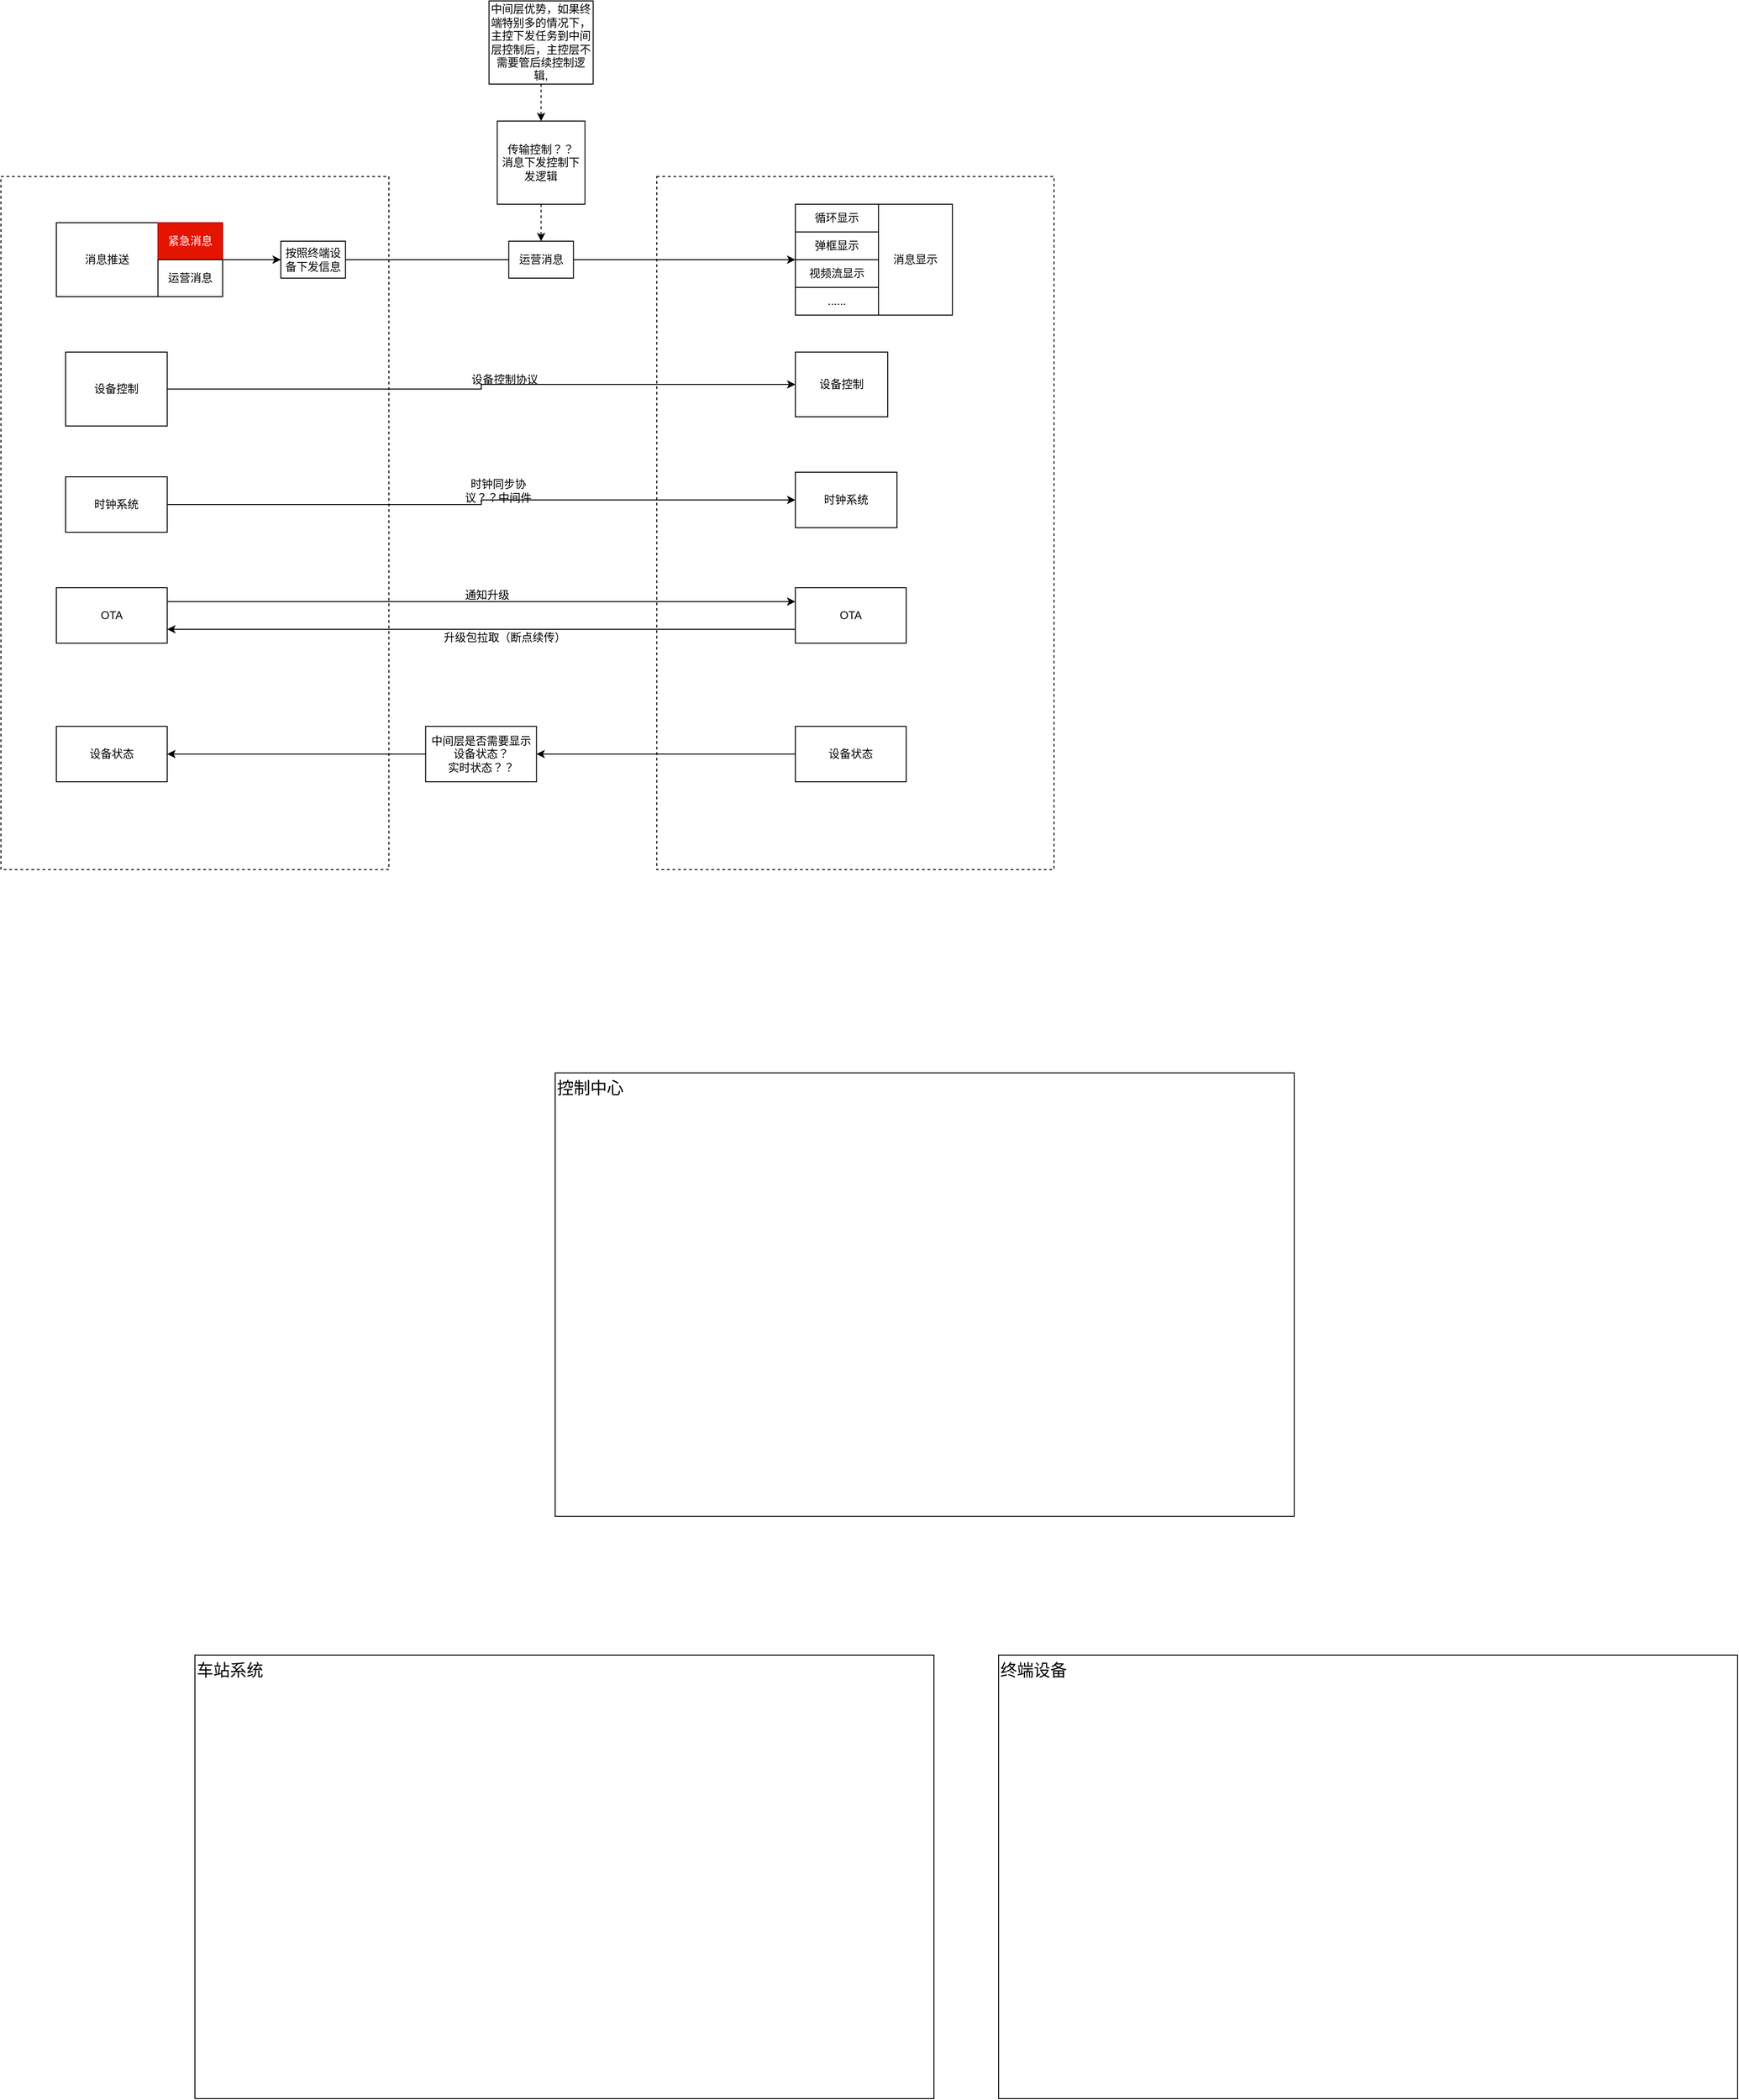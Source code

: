 <mxfile version="21.3.4" type="github">
  <diagram name="第 1 页" id="WxWkG-pKVZrvrhtKARHQ">
    <mxGraphModel dx="1744" dy="2078" grid="1" gridSize="10" guides="1" tooltips="1" connect="1" arrows="1" fold="1" page="1" pageScale="1" pageWidth="827" pageHeight="1169" math="0" shadow="0">
      <root>
        <mxCell id="0" />
        <mxCell id="1" parent="0" />
        <mxCell id="MEf120TzHeJ7vrePYZAw-9" value="" style="rounded=0;whiteSpace=wrap;html=1;dashed=1;" parent="1" vertex="1">
          <mxGeometry x="750" y="40" width="430" height="750" as="geometry" />
        </mxCell>
        <mxCell id="MEf120TzHeJ7vrePYZAw-5" value="" style="rounded=0;whiteSpace=wrap;html=1;dashed=1;" parent="1" vertex="1">
          <mxGeometry x="40" y="40" width="420" height="750" as="geometry" />
        </mxCell>
        <mxCell id="MEf120TzHeJ7vrePYZAw-6" value="消息推送" style="rounded=0;whiteSpace=wrap;html=1;" parent="1" vertex="1">
          <mxGeometry x="100" y="90" width="110" height="80" as="geometry" />
        </mxCell>
        <mxCell id="MEf120TzHeJ7vrePYZAw-10" value="消息显示" style="rounded=0;whiteSpace=wrap;html=1;" parent="1" vertex="1">
          <mxGeometry x="990" y="70" width="80" height="120" as="geometry" />
        </mxCell>
        <mxCell id="MEf120TzHeJ7vrePYZAw-19" style="edgeStyle=orthogonalEdgeStyle;rounded=0;orthogonalLoop=1;jettySize=auto;html=1;exitX=1;exitY=0.25;exitDx=0;exitDy=0;entryX=0;entryY=0.25;entryDx=0;entryDy=0;" parent="1" source="MEf120TzHeJ7vrePYZAw-12" target="MEf120TzHeJ7vrePYZAw-13" edge="1">
          <mxGeometry relative="1" as="geometry" />
        </mxCell>
        <mxCell id="MEf120TzHeJ7vrePYZAw-12" value="OTA" style="rounded=0;whiteSpace=wrap;html=1;" parent="1" vertex="1">
          <mxGeometry x="100" y="485" width="120" height="60" as="geometry" />
        </mxCell>
        <mxCell id="MEf120TzHeJ7vrePYZAw-20" style="edgeStyle=orthogonalEdgeStyle;rounded=0;orthogonalLoop=1;jettySize=auto;html=1;exitX=0;exitY=0.75;exitDx=0;exitDy=0;entryX=1;entryY=0.75;entryDx=0;entryDy=0;" parent="1" source="MEf120TzHeJ7vrePYZAw-13" target="MEf120TzHeJ7vrePYZAw-12" edge="1">
          <mxGeometry relative="1" as="geometry" />
        </mxCell>
        <mxCell id="MEf120TzHeJ7vrePYZAw-13" value="OTA" style="rounded=0;whiteSpace=wrap;html=1;" parent="1" vertex="1">
          <mxGeometry x="900" y="485" width="120" height="60" as="geometry" />
        </mxCell>
        <mxCell id="MEf120TzHeJ7vrePYZAw-17" value="升级包拉取（断点续传）" style="text;html=1;align=center;verticalAlign=middle;resizable=0;points=[];autosize=1;strokeColor=none;fillColor=none;" parent="1" vertex="1">
          <mxGeometry x="504.75" y="524" width="160" height="30" as="geometry" />
        </mxCell>
        <mxCell id="MEf120TzHeJ7vrePYZAw-18" value="通知升级" style="text;html=1;align=center;verticalAlign=middle;resizable=0;points=[];autosize=1;strokeColor=none;fillColor=none;" parent="1" vertex="1">
          <mxGeometry x="531.25" y="478" width="70" height="30" as="geometry" />
        </mxCell>
        <mxCell id="MEf120TzHeJ7vrePYZAw-23" value="紧急消息" style="rounded=0;whiteSpace=wrap;html=1;fillColor=#e51400;fontColor=#ffffff;strokeColor=#B20000;" parent="1" vertex="1">
          <mxGeometry x="210" y="90" width="70" height="40" as="geometry" />
        </mxCell>
        <mxCell id="MEf120TzHeJ7vrePYZAw-43" style="edgeStyle=orthogonalEdgeStyle;rounded=0;orthogonalLoop=1;jettySize=auto;html=1;exitX=1;exitY=0;exitDx=0;exitDy=0;entryX=0;entryY=0.5;entryDx=0;entryDy=0;" parent="1" source="MEf120TzHeJ7vrePYZAw-24" target="MEf120TzHeJ7vrePYZAw-41" edge="1">
          <mxGeometry relative="1" as="geometry">
            <Array as="points">
              <mxPoint x="310" y="130" />
              <mxPoint x="310" y="130" />
            </Array>
          </mxGeometry>
        </mxCell>
        <mxCell id="MEf120TzHeJ7vrePYZAw-24" value="运营消息" style="rounded=0;whiteSpace=wrap;html=1;" parent="1" vertex="1">
          <mxGeometry x="210" y="130" width="70" height="40" as="geometry" />
        </mxCell>
        <mxCell id="MEf120TzHeJ7vrePYZAw-25" value="循环显示" style="rounded=0;whiteSpace=wrap;html=1;" parent="1" vertex="1">
          <mxGeometry x="900" y="70" width="90" height="30" as="geometry" />
        </mxCell>
        <mxCell id="MEf120TzHeJ7vrePYZAw-26" value="弹框显示" style="rounded=0;whiteSpace=wrap;html=1;" parent="1" vertex="1">
          <mxGeometry x="900" y="100" width="90" height="30" as="geometry" />
        </mxCell>
        <mxCell id="MEf120TzHeJ7vrePYZAw-27" value="视频流显示" style="rounded=0;whiteSpace=wrap;html=1;" parent="1" vertex="1">
          <mxGeometry x="900" y="130" width="90" height="30" as="geometry" />
        </mxCell>
        <mxCell id="MEf120TzHeJ7vrePYZAw-29" value="......" style="rounded=0;whiteSpace=wrap;html=1;" parent="1" vertex="1">
          <mxGeometry x="900" y="160" width="90" height="30" as="geometry" />
        </mxCell>
        <mxCell id="MEf120TzHeJ7vrePYZAw-34" style="edgeStyle=orthogonalEdgeStyle;rounded=0;orthogonalLoop=1;jettySize=auto;html=1;exitX=1;exitY=0.5;exitDx=0;exitDy=0;" parent="1" source="MEf120TzHeJ7vrePYZAw-30" target="MEf120TzHeJ7vrePYZAw-31" edge="1">
          <mxGeometry relative="1" as="geometry" />
        </mxCell>
        <mxCell id="MEf120TzHeJ7vrePYZAw-30" value="设备控制" style="rounded=0;whiteSpace=wrap;html=1;" parent="1" vertex="1">
          <mxGeometry x="110" y="230" width="110" height="80" as="geometry" />
        </mxCell>
        <mxCell id="MEf120TzHeJ7vrePYZAw-31" value="设备控制" style="rounded=0;whiteSpace=wrap;html=1;" parent="1" vertex="1">
          <mxGeometry x="900" y="230" width="100" height="70" as="geometry" />
        </mxCell>
        <mxCell id="MEf120TzHeJ7vrePYZAw-36" value="设备控制协议" style="text;html=1;strokeColor=none;fillColor=none;align=center;verticalAlign=middle;whiteSpace=wrap;rounded=0;" parent="1" vertex="1">
          <mxGeometry x="543.5" y="245" width="82.5" height="30" as="geometry" />
        </mxCell>
        <mxCell id="MEf120TzHeJ7vrePYZAw-45" style="edgeStyle=orthogonalEdgeStyle;rounded=0;orthogonalLoop=1;jettySize=auto;html=1;exitX=1;exitY=0.5;exitDx=0;exitDy=0;entryX=0;entryY=0.5;entryDx=0;entryDy=0;" parent="1" source="MEf120TzHeJ7vrePYZAw-37" target="MEf120TzHeJ7vrePYZAw-38" edge="1">
          <mxGeometry relative="1" as="geometry" />
        </mxCell>
        <mxCell id="MEf120TzHeJ7vrePYZAw-37" value="时钟系统" style="rounded=0;whiteSpace=wrap;html=1;" parent="1" vertex="1">
          <mxGeometry x="110" y="365" width="110" height="60" as="geometry" />
        </mxCell>
        <mxCell id="MEf120TzHeJ7vrePYZAw-38" value="时钟系统" style="rounded=0;whiteSpace=wrap;html=1;" parent="1" vertex="1">
          <mxGeometry x="900" y="360" width="110" height="60" as="geometry" />
        </mxCell>
        <mxCell id="MEf120TzHeJ7vrePYZAw-44" style="edgeStyle=orthogonalEdgeStyle;rounded=0;orthogonalLoop=1;jettySize=auto;html=1;exitX=1;exitY=0.5;exitDx=0;exitDy=0;" parent="1" source="MEf120TzHeJ7vrePYZAw-41" edge="1">
          <mxGeometry relative="1" as="geometry">
            <mxPoint x="900" y="130" as="targetPoint" />
            <Array as="points">
              <mxPoint x="900" y="130" />
            </Array>
          </mxGeometry>
        </mxCell>
        <mxCell id="MEf120TzHeJ7vrePYZAw-41" value="按照终端设备下发信息" style="rounded=0;whiteSpace=wrap;html=1;" parent="1" vertex="1">
          <mxGeometry x="343" y="110" width="70" height="40" as="geometry" />
        </mxCell>
        <mxCell id="MEf120TzHeJ7vrePYZAw-46" value="时钟同步协议？？中间件" style="text;html=1;strokeColor=none;fillColor=none;align=center;verticalAlign=middle;whiteSpace=wrap;rounded=0;" parent="1" vertex="1">
          <mxGeometry x="537.25" y="365" width="82.5" height="30" as="geometry" />
        </mxCell>
        <mxCell id="MEf120TzHeJ7vrePYZAw-47" value="中间层优势，如果终端特别多的情况下，主控下发任务到中间层控制后，主控层不需要管后续控制逻辑," style="rounded=0;whiteSpace=wrap;html=1;" parent="1" vertex="1">
          <mxGeometry x="568.37" y="-150" width="112.75" height="90" as="geometry" />
        </mxCell>
        <mxCell id="MEf120TzHeJ7vrePYZAw-51" value="" style="edgeStyle=orthogonalEdgeStyle;rounded=0;orthogonalLoop=1;jettySize=auto;html=1;exitX=0.5;exitY=1;exitDx=0;exitDy=0;entryX=0.5;entryY=0;entryDx=0;entryDy=0;dashed=1;" parent="1" source="MEf120TzHeJ7vrePYZAw-33" target="MEf120TzHeJ7vrePYZAw-50" edge="1">
          <mxGeometry relative="1" as="geometry">
            <mxPoint x="631" y="-40" as="sourcePoint" />
            <mxPoint x="664" y="770" as="targetPoint" />
          </mxGeometry>
        </mxCell>
        <mxCell id="MEf120TzHeJ7vrePYZAw-50" value="运营消息" style="rounded=0;whiteSpace=wrap;html=1;" parent="1" vertex="1">
          <mxGeometry x="589.75" y="110" width="70" height="40" as="geometry" />
        </mxCell>
        <mxCell id="MEf120TzHeJ7vrePYZAw-52" value="" style="edgeStyle=orthogonalEdgeStyle;rounded=0;orthogonalLoop=1;jettySize=auto;html=1;exitX=0.5;exitY=1;exitDx=0;exitDy=0;entryX=0.5;entryY=0;entryDx=0;entryDy=0;dashed=1;" parent="1" source="MEf120TzHeJ7vrePYZAw-47" target="MEf120TzHeJ7vrePYZAw-33" edge="1">
          <mxGeometry relative="1" as="geometry">
            <mxPoint x="631" y="-40" as="sourcePoint" />
            <mxPoint x="625" y="110" as="targetPoint" />
          </mxGeometry>
        </mxCell>
        <mxCell id="MEf120TzHeJ7vrePYZAw-33" value="传输控制？？&lt;br&gt;消息下发控制下发逻辑" style="rounded=0;whiteSpace=wrap;html=1;" parent="1" vertex="1">
          <mxGeometry x="577.25" y="-20" width="95" height="90" as="geometry" />
        </mxCell>
        <mxCell id="FDIz5WSHnkQEFrHZKm8G-4" style="edgeStyle=orthogonalEdgeStyle;rounded=0;orthogonalLoop=1;jettySize=auto;html=1;exitX=0;exitY=0.5;exitDx=0;exitDy=0;" edge="1" parent="1" source="FDIz5WSHnkQEFrHZKm8G-1" target="FDIz5WSHnkQEFrHZKm8G-3">
          <mxGeometry relative="1" as="geometry" />
        </mxCell>
        <mxCell id="FDIz5WSHnkQEFrHZKm8G-1" value="设备状态" style="rounded=0;whiteSpace=wrap;html=1;" vertex="1" parent="1">
          <mxGeometry x="900" y="635" width="120" height="60" as="geometry" />
        </mxCell>
        <mxCell id="FDIz5WSHnkQEFrHZKm8G-2" value="设备状态" style="rounded=0;whiteSpace=wrap;html=1;" vertex="1" parent="1">
          <mxGeometry x="100" y="635" width="120" height="60" as="geometry" />
        </mxCell>
        <mxCell id="FDIz5WSHnkQEFrHZKm8G-5" style="edgeStyle=orthogonalEdgeStyle;rounded=0;orthogonalLoop=1;jettySize=auto;html=1;exitX=0;exitY=0.5;exitDx=0;exitDy=0;entryX=1;entryY=0.5;entryDx=0;entryDy=0;" edge="1" parent="1" source="FDIz5WSHnkQEFrHZKm8G-3" target="FDIz5WSHnkQEFrHZKm8G-2">
          <mxGeometry relative="1" as="geometry" />
        </mxCell>
        <mxCell id="FDIz5WSHnkQEFrHZKm8G-3" value="中间层是否需要显示设备状态？&lt;br&gt;实时状态？？" style="rounded=0;whiteSpace=wrap;html=1;" vertex="1" parent="1">
          <mxGeometry x="499.75" y="635" width="120" height="60" as="geometry" />
        </mxCell>
        <mxCell id="FDIz5WSHnkQEFrHZKm8G-6" value="&lt;font style=&quot;font-size: 18px;&quot;&gt;控制中心&lt;/font&gt;" style="rounded=0;whiteSpace=wrap;html=1;align=left;verticalAlign=top;" vertex="1" parent="1">
          <mxGeometry x="640" y="1010" width="800" height="480" as="geometry" />
        </mxCell>
        <mxCell id="FDIz5WSHnkQEFrHZKm8G-10" value="&lt;font style=&quot;font-size: 18px;&quot;&gt;终端设备&lt;/font&gt;" style="rounded=0;whiteSpace=wrap;html=1;align=left;verticalAlign=top;" vertex="1" parent="1">
          <mxGeometry x="1120" y="1640" width="800" height="480" as="geometry" />
        </mxCell>
        <mxCell id="FDIz5WSHnkQEFrHZKm8G-11" value="&lt;font style=&quot;font-size: 18px;&quot;&gt;车站系统&lt;/font&gt;" style="rounded=0;whiteSpace=wrap;html=1;align=left;verticalAlign=top;" vertex="1" parent="1">
          <mxGeometry x="250" y="1640" width="800" height="480" as="geometry" />
        </mxCell>
      </root>
    </mxGraphModel>
  </diagram>
</mxfile>
